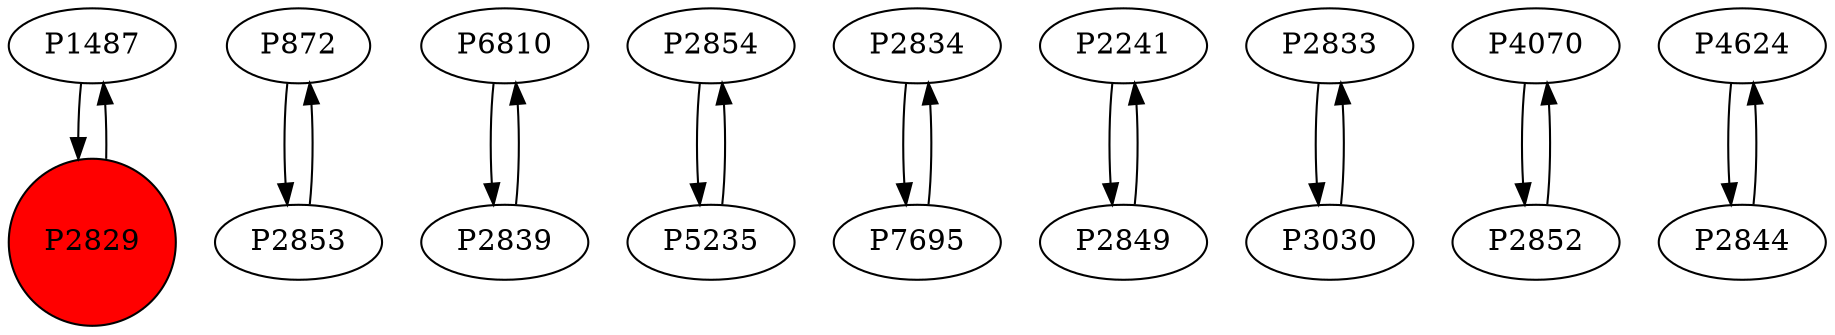 digraph {
	P1487 -> P2829
	P872 -> P2853
	P6810 -> P2839
	P2854 -> P5235
	P2839 -> P6810
	P2834 -> P7695
	P2241 -> P2849
	P2849 -> P2241
	P2829 -> P1487
	P2833 -> P3030
	P4070 -> P2852
	P2853 -> P872
	P5235 -> P2854
	P3030 -> P2833
	P4624 -> P2844
	P2852 -> P4070
	P2844 -> P4624
	P7695 -> P2834
	P2829 [shape=circle]
	P2829 [style=filled]
	P2829 [fillcolor=red]
}